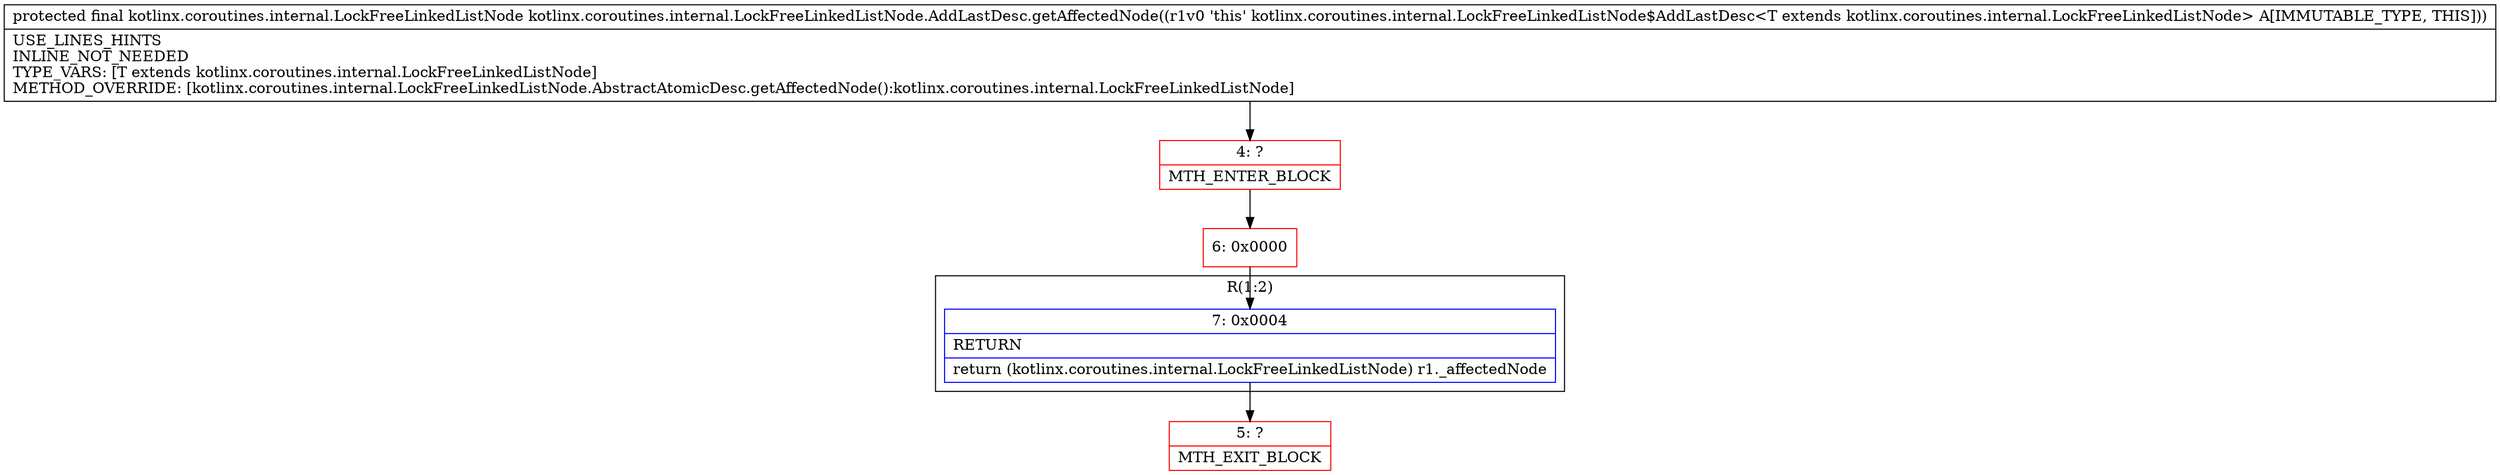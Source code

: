 digraph "CFG forkotlinx.coroutines.internal.LockFreeLinkedListNode.AddLastDesc.getAffectedNode()Lkotlinx\/coroutines\/internal\/LockFreeLinkedListNode;" {
subgraph cluster_Region_698111793 {
label = "R(1:2)";
node [shape=record,color=blue];
Node_7 [shape=record,label="{7\:\ 0x0004|RETURN\l|return (kotlinx.coroutines.internal.LockFreeLinkedListNode) r1._affectedNode\l}"];
}
Node_4 [shape=record,color=red,label="{4\:\ ?|MTH_ENTER_BLOCK\l}"];
Node_6 [shape=record,color=red,label="{6\:\ 0x0000}"];
Node_5 [shape=record,color=red,label="{5\:\ ?|MTH_EXIT_BLOCK\l}"];
MethodNode[shape=record,label="{protected final kotlinx.coroutines.internal.LockFreeLinkedListNode kotlinx.coroutines.internal.LockFreeLinkedListNode.AddLastDesc.getAffectedNode((r1v0 'this' kotlinx.coroutines.internal.LockFreeLinkedListNode$AddLastDesc\<T extends kotlinx.coroutines.internal.LockFreeLinkedListNode\> A[IMMUTABLE_TYPE, THIS]))  | USE_LINES_HINTS\lINLINE_NOT_NEEDED\lTYPE_VARS: [T extends kotlinx.coroutines.internal.LockFreeLinkedListNode]\lMETHOD_OVERRIDE: [kotlinx.coroutines.internal.LockFreeLinkedListNode.AbstractAtomicDesc.getAffectedNode():kotlinx.coroutines.internal.LockFreeLinkedListNode]\l}"];
MethodNode -> Node_4;Node_7 -> Node_5;
Node_4 -> Node_6;
Node_6 -> Node_7;
}

